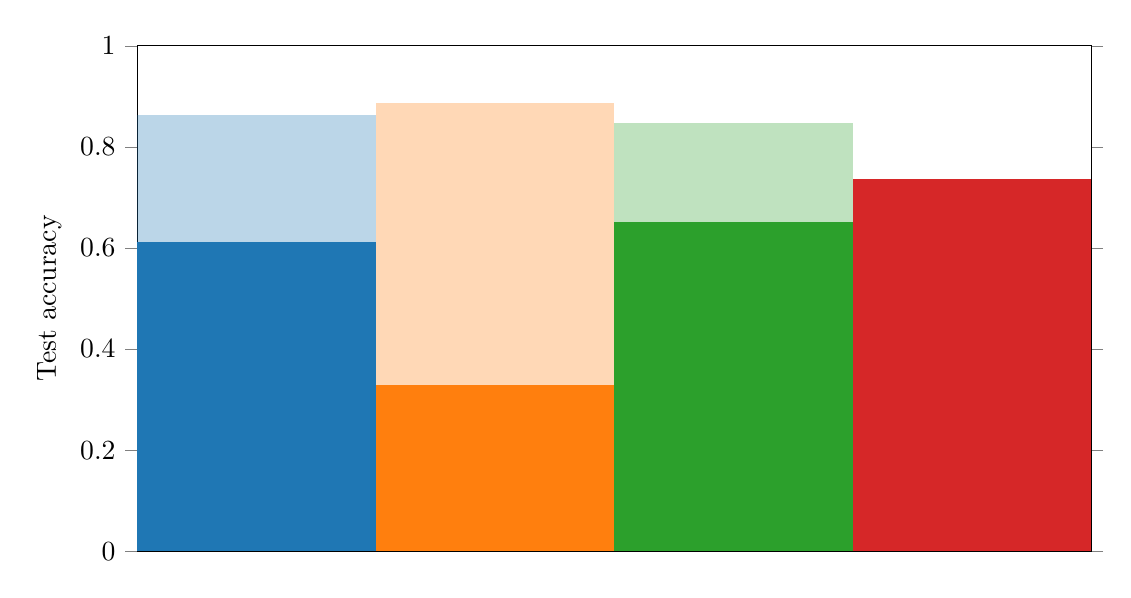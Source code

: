% This file was created by matplotlib2tikz v0.6.18.
\begin{tikzpicture}

\definecolor{color0}{rgb}{0.122,0.467,0.706}
\definecolor{color1}{rgb}{1,0.498,0.055}
\definecolor{color2}{rgb}{0.173,0.627,0.173}
\definecolor{color3}{rgb}{0.839,0.153,0.157}

\begin{axis}[
every y tick label/.style = {
rotate=0
},
height=8cm,
tick align=outside,
width=13.698cm,
x grid style={white!69.02!black},
xmajorticks=false,
xmin=0.5, xmax=4.5,
y grid style={white!69.02!black},
ylabel={Test accuracy},
ymin=0, ymax=1,
ytick pos=both
]
\draw[fill=color0,draw opacity=0,fill opacity=0.3] (axis cs:0.5,0) rectangle (axis cs:1.5,0.864);
\draw[fill=color1,draw opacity=0,fill opacity=0.3] (axis cs:1.5,0) rectangle (axis cs:2.5,0.886);
\draw[fill=color2,draw opacity=0,fill opacity=0.3] (axis cs:2.5,0) rectangle (axis cs:3.5,0.847);
\draw[fill=color3,draw opacity=0,fill opacity=0.3] (axis cs:3.5,0) rectangle (axis cs:4.5,0.737);
\draw[fill=color0,draw opacity=0] (axis cs:0.5,0) rectangle (axis cs:1.5,0.611);
\draw[fill=color1,draw opacity=0] (axis cs:1.5,0) rectangle (axis cs:2.5,0.329);
\draw[fill=color2,draw opacity=0] (axis cs:2.5,0) rectangle (axis cs:3.5,0.651);
\draw[fill=color3,draw opacity=0] (axis cs:3.5,0) rectangle (axis cs:4.5,0.737);
\end{axis}

\end{tikzpicture}